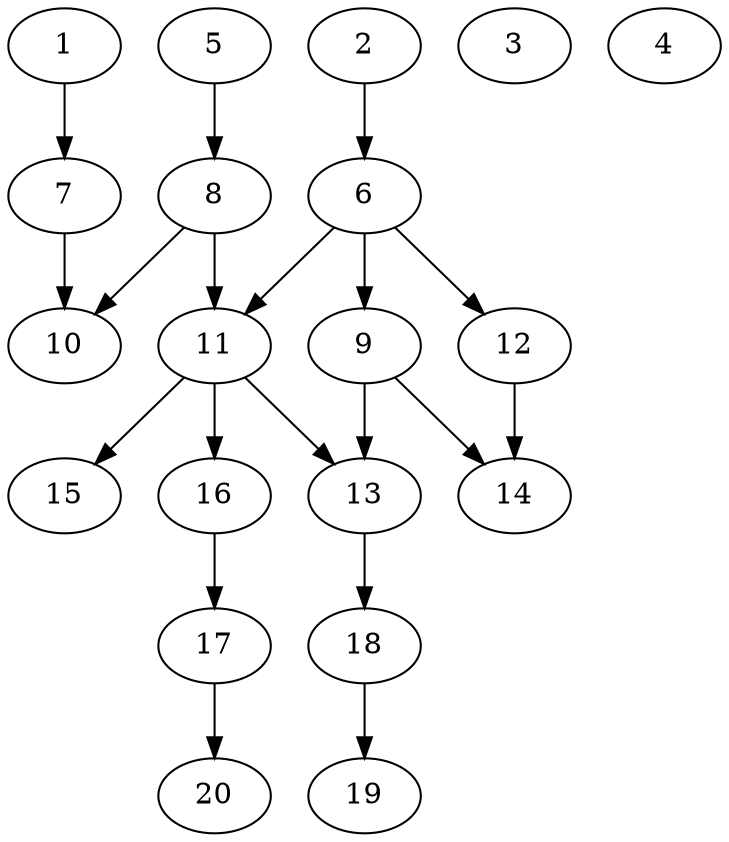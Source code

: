 // DAG automatically generated by daggen at Sat Jul 27 15:37:47 2019
// ./daggen --dot -n 20 --ccr 0.3 --fat 0.5 --regular 0.5 --density 0.4 --mindata 5242880 --maxdata 52428800 
digraph G {
  1 [size="146234027", alpha="0.02", expect_size="43870208"] 
  1 -> 7 [size ="43870208"]
  2 [size="87982080", alpha="0.13", expect_size="26394624"] 
  2 -> 6 [size ="26394624"]
  3 [size="171147947", alpha="0.12", expect_size="51344384"] 
  4 [size="110178987", alpha="0.07", expect_size="33053696"] 
  5 [size="90071040", alpha="0.16", expect_size="27021312"] 
  5 -> 8 [size ="27021312"]
  6 [size="157733547", alpha="0.08", expect_size="47320064"] 
  6 -> 9 [size ="47320064"]
  6 -> 11 [size ="47320064"]
  6 -> 12 [size ="47320064"]
  7 [size="83384320", alpha="0.05", expect_size="25015296"] 
  7 -> 10 [size ="25015296"]
  8 [size="83657387", alpha="0.18", expect_size="25097216"] 
  8 -> 10 [size ="25097216"]
  8 -> 11 [size ="25097216"]
  9 [size="86842027", alpha="0.06", expect_size="26052608"] 
  9 -> 13 [size ="26052608"]
  9 -> 14 [size ="26052608"]
  10 [size="45963947", alpha="0.11", expect_size="13789184"] 
  11 [size="169379840", alpha="0.07", expect_size="50813952"] 
  11 -> 13 [size ="50813952"]
  11 -> 15 [size ="50813952"]
  11 -> 16 [size ="50813952"]
  12 [size="30798507", alpha="0.01", expect_size="9239552"] 
  12 -> 14 [size ="9239552"]
  13 [size="136700587", alpha="0.01", expect_size="41010176"] 
  13 -> 18 [size ="41010176"]
  14 [size="72151040", alpha="0.13", expect_size="21645312"] 
  15 [size="130351787", alpha="0.04", expect_size="39105536"] 
  16 [size="95863467", alpha="0.03", expect_size="28759040"] 
  16 -> 17 [size ="28759040"]
  17 [size="162566827", alpha="0.04", expect_size="48770048"] 
  17 -> 20 [size ="48770048"]
  18 [size="43106987", alpha="0.06", expect_size="12932096"] 
  18 -> 19 [size ="12932096"]
  19 [size="23866027", alpha="0.06", expect_size="7159808"] 
  20 [size="74431147", alpha="0.00", expect_size="22329344"] 
}
